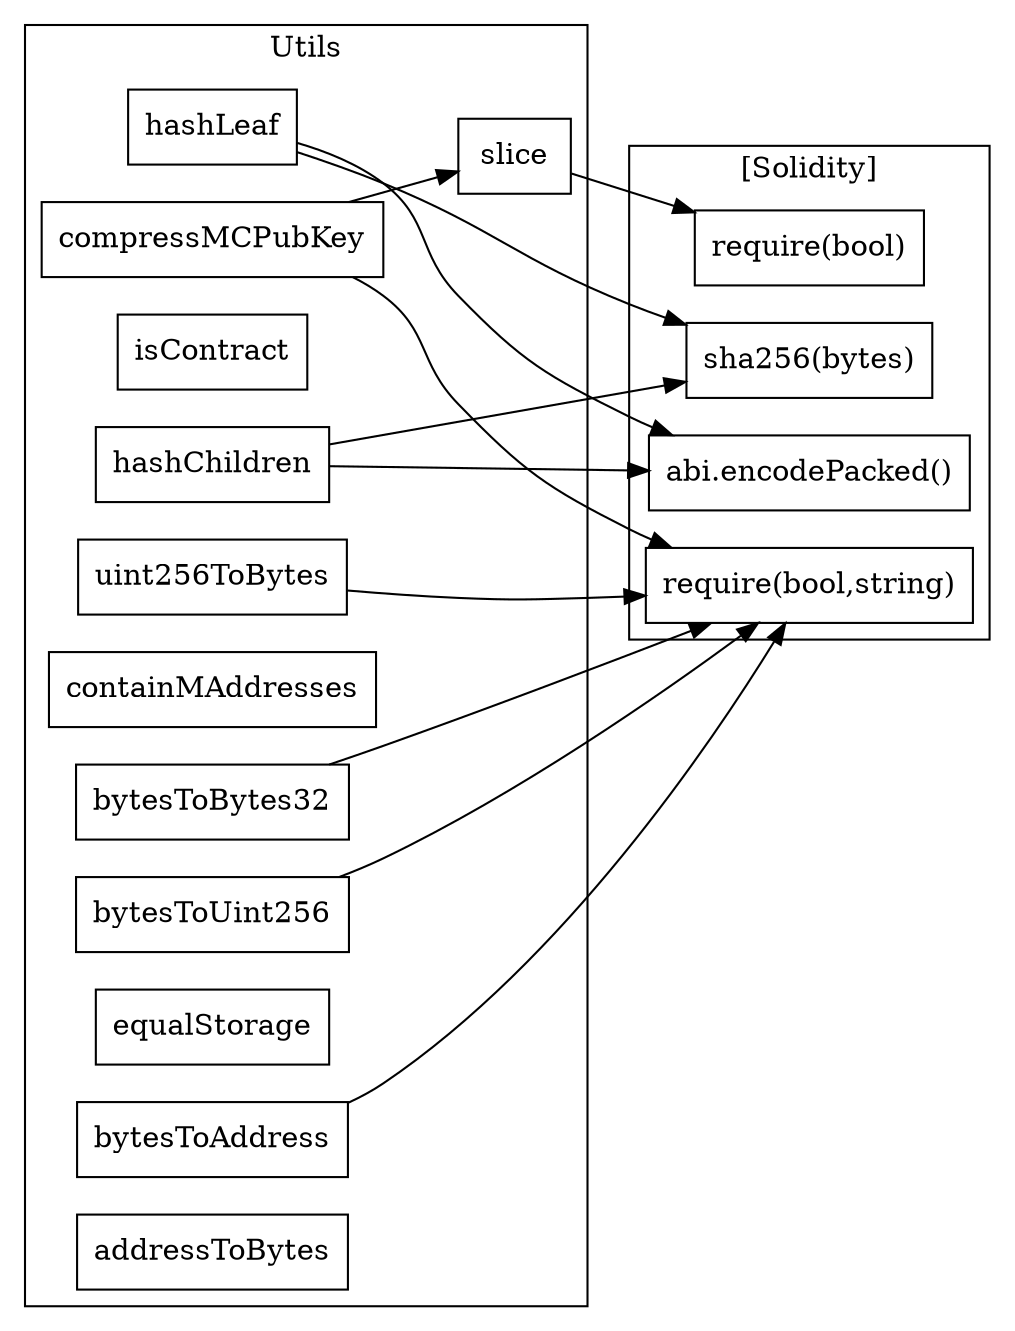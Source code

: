 strict digraph {
rankdir="LR"
node [shape=box]
subgraph cluster_1983_Utils {
label = "Utils"
"1983_compressMCPubKey" [label="compressMCPubKey"]
"1983_slice" [label="slice"]
"1983_hashLeaf" [label="hashLeaf"]
"1983_isContract" [label="isContract"]
"1983_uint256ToBytes" [label="uint256ToBytes"]
"1983_hashChildren" [label="hashChildren"]
"1983_containMAddresses" [label="containMAddresses"]
"1983_bytesToUint256" [label="bytesToUint256"]
"1983_bytesToBytes32" [label="bytesToBytes32"]
"1983_equalStorage" [label="equalStorage"]
"1983_bytesToAddress" [label="bytesToAddress"]
"1983_addressToBytes" [label="addressToBytes"]
"1983_compressMCPubKey" -> "1983_slice"
}subgraph cluster_solidity {
label = "[Solidity]"
"require(bool,string)" 
"sha256(bytes)" 
"abi.encodePacked()" 
"require(bool)" 
"1983_bytesToUint256" -> "require(bool,string)"
"1983_slice" -> "require(bool)"
"1983_hashLeaf" -> "abi.encodePacked()"
"1983_bytesToBytes32" -> "require(bool,string)"
"1983_hashChildren" -> "abi.encodePacked()"
"1983_bytesToAddress" -> "require(bool,string)"
"1983_hashLeaf" -> "sha256(bytes)"
"1983_uint256ToBytes" -> "require(bool,string)"
"1983_hashChildren" -> "sha256(bytes)"
"1983_compressMCPubKey" -> "require(bool,string)"
}
}